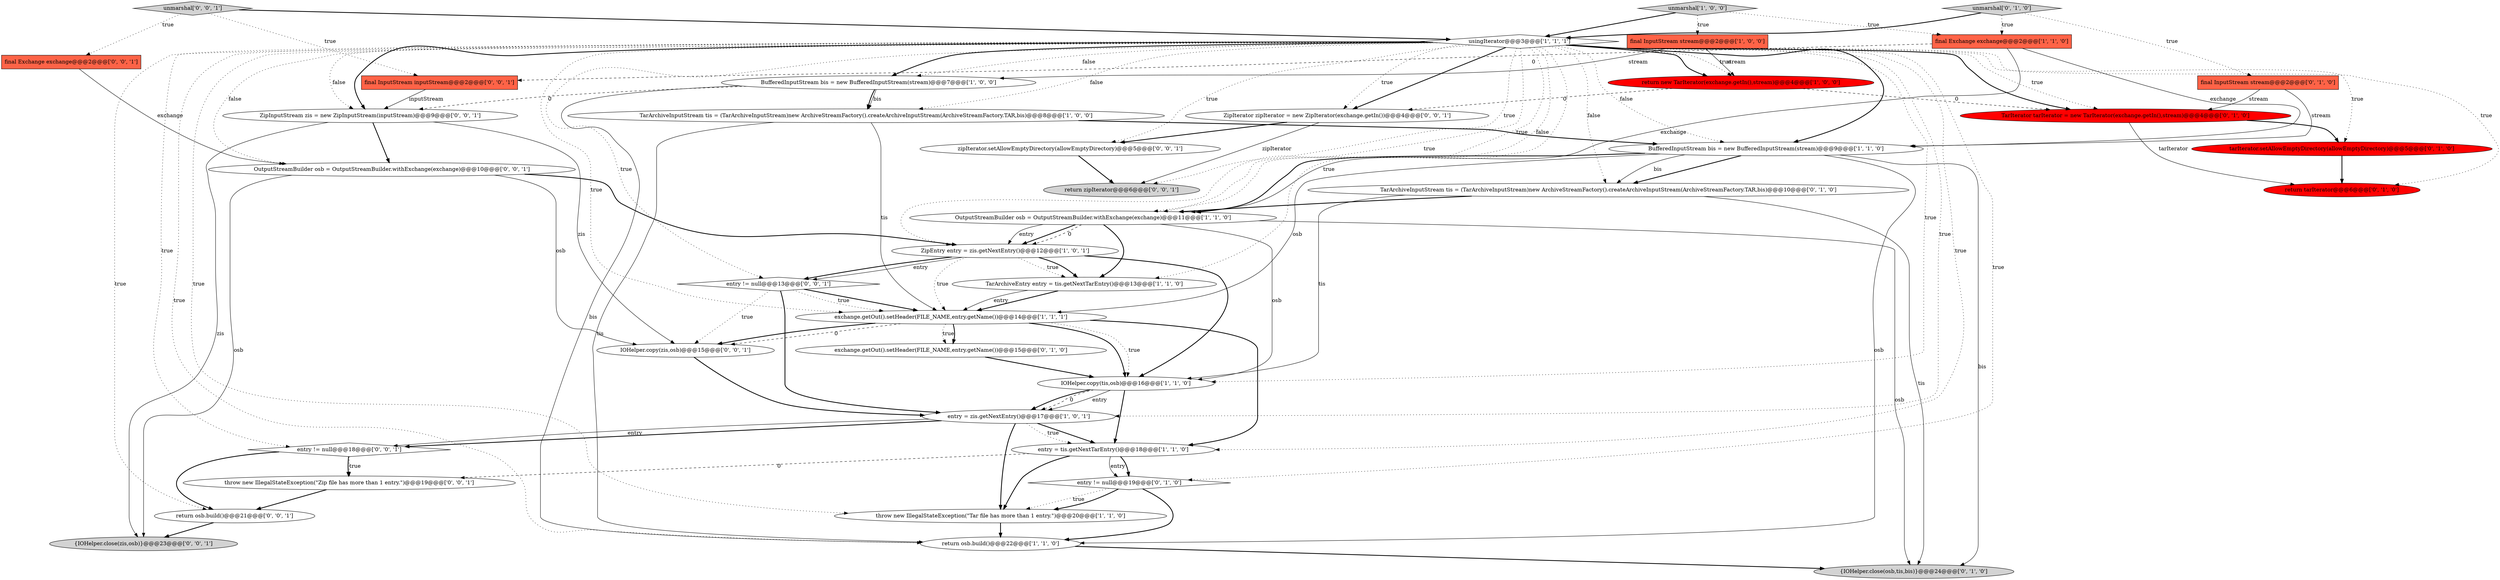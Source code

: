 digraph {
39 [style = filled, label = "return zipIterator@@@6@@@['0', '0', '1']", fillcolor = lightgray, shape = ellipse image = "AAA0AAABBB3BBB"];
10 [style = filled, label = "final Exchange exchange@@@2@@@['1', '1', '0']", fillcolor = tomato, shape = box image = "AAA0AAABBB1BBB"];
22 [style = filled, label = "return tarIterator@@@6@@@['0', '1', '0']", fillcolor = red, shape = ellipse image = "AAA1AAABBB2BBB"];
35 [style = filled, label = "OutputStreamBuilder osb = OutputStreamBuilder.withExchange(exchange)@@@10@@@['0', '0', '1']", fillcolor = white, shape = ellipse image = "AAA0AAABBB3BBB"];
3 [style = filled, label = "BufferedInputStream bis = new BufferedInputStream(stream)@@@7@@@['1', '0', '0']", fillcolor = white, shape = ellipse image = "AAA0AAABBB1BBB"];
28 [style = filled, label = "ZipIterator zipIterator = new ZipIterator(exchange.getIn())@@@4@@@['0', '0', '1']", fillcolor = white, shape = ellipse image = "AAA0AAABBB3BBB"];
32 [style = filled, label = "return osb.build()@@@21@@@['0', '0', '1']", fillcolor = white, shape = ellipse image = "AAA0AAABBB3BBB"];
33 [style = filled, label = "final InputStream inputStream@@@2@@@['0', '0', '1']", fillcolor = tomato, shape = box image = "AAA0AAABBB3BBB"];
37 [style = filled, label = "IOHelper.copy(zis,osb)@@@15@@@['0', '0', '1']", fillcolor = white, shape = ellipse image = "AAA0AAABBB3BBB"];
38 [style = filled, label = "zipIterator.setAllowEmptyDirectory(allowEmptyDirectory)@@@5@@@['0', '0', '1']", fillcolor = white, shape = ellipse image = "AAA0AAABBB3BBB"];
12 [style = filled, label = "return osb.build()@@@22@@@['1', '1', '0']", fillcolor = white, shape = ellipse image = "AAA0AAABBB1BBB"];
9 [style = filled, label = "TarArchiveEntry entry = tis.getNextTarEntry()@@@13@@@['1', '1', '0']", fillcolor = white, shape = ellipse image = "AAA0AAABBB1BBB"];
21 [style = filled, label = "tarIterator.setAllowEmptyDirectory(allowEmptyDirectory)@@@5@@@['0', '1', '0']", fillcolor = red, shape = ellipse image = "AAA1AAABBB2BBB"];
4 [style = filled, label = "unmarshal['1', '0', '0']", fillcolor = lightgray, shape = diamond image = "AAA0AAABBB1BBB"];
19 [style = filled, label = "{IOHelper.close(osb,tis,bis)}@@@24@@@['0', '1', '0']", fillcolor = lightgray, shape = ellipse image = "AAA0AAABBB2BBB"];
18 [style = filled, label = "entry != null@@@19@@@['0', '1', '0']", fillcolor = white, shape = diamond image = "AAA0AAABBB2BBB"];
27 [style = filled, label = "final Exchange exchange@@@2@@@['0', '0', '1']", fillcolor = tomato, shape = box image = "AAA0AAABBB3BBB"];
0 [style = filled, label = "ZipEntry entry = zis.getNextEntry()@@@12@@@['1', '0', '1']", fillcolor = white, shape = ellipse image = "AAA0AAABBB1BBB"];
2 [style = filled, label = "OutputStreamBuilder osb = OutputStreamBuilder.withExchange(exchange)@@@11@@@['1', '1', '0']", fillcolor = white, shape = ellipse image = "AAA0AAABBB1BBB"];
13 [style = filled, label = "throw new IllegalStateException(\"Tar file has more than 1 entry.\")@@@20@@@['1', '1', '0']", fillcolor = white, shape = ellipse image = "AAA0AAABBB1BBB"];
6 [style = filled, label = "exchange.getOut().setHeader(FILE_NAME,entry.getName())@@@14@@@['1', '1', '1']", fillcolor = white, shape = ellipse image = "AAA0AAABBB1BBB"];
31 [style = filled, label = "entry != null@@@18@@@['0', '0', '1']", fillcolor = white, shape = diamond image = "AAA0AAABBB3BBB"];
30 [style = filled, label = "ZipInputStream zis = new ZipInputStream(inputStream)@@@9@@@['0', '0', '1']", fillcolor = white, shape = ellipse image = "AAA0AAABBB3BBB"];
8 [style = filled, label = "TarArchiveInputStream tis = (TarArchiveInputStream)new ArchiveStreamFactory().createArchiveInputStream(ArchiveStreamFactory.TAR,bis)@@@8@@@['1', '0', '0']", fillcolor = white, shape = ellipse image = "AAA0AAABBB1BBB"];
29 [style = filled, label = "unmarshal['0', '0', '1']", fillcolor = lightgray, shape = diamond image = "AAA0AAABBB3BBB"];
15 [style = filled, label = "usingIterator@@@3@@@['1', '1', '1']", fillcolor = white, shape = diamond image = "AAA0AAABBB1BBB"];
16 [style = filled, label = "return new TarIterator(exchange.getIn(),stream)@@@4@@@['1', '0', '0']", fillcolor = red, shape = ellipse image = "AAA1AAABBB1BBB"];
7 [style = filled, label = "final InputStream stream@@@2@@@['1', '0', '0']", fillcolor = tomato, shape = box image = "AAA0AAABBB1BBB"];
20 [style = filled, label = "final InputStream stream@@@2@@@['0', '1', '0']", fillcolor = tomato, shape = box image = "AAA0AAABBB2BBB"];
36 [style = filled, label = "entry != null@@@13@@@['0', '0', '1']", fillcolor = white, shape = diamond image = "AAA0AAABBB3BBB"];
5 [style = filled, label = "entry = tis.getNextTarEntry()@@@18@@@['1', '1', '0']", fillcolor = white, shape = ellipse image = "AAA0AAABBB1BBB"];
34 [style = filled, label = "{IOHelper.close(zis,osb)}@@@23@@@['0', '0', '1']", fillcolor = lightgray, shape = ellipse image = "AAA0AAABBB3BBB"];
11 [style = filled, label = "IOHelper.copy(tis,osb)@@@16@@@['1', '1', '0']", fillcolor = white, shape = ellipse image = "AAA0AAABBB1BBB"];
26 [style = filled, label = "throw new IllegalStateException(\"Zip file has more than 1 entry.\")@@@19@@@['0', '0', '1']", fillcolor = white, shape = ellipse image = "AAA0AAABBB3BBB"];
23 [style = filled, label = "TarIterator tarIterator = new TarIterator(exchange.getIn(),stream)@@@4@@@['0', '1', '0']", fillcolor = red, shape = ellipse image = "AAA1AAABBB2BBB"];
1 [style = filled, label = "entry = zis.getNextEntry()@@@17@@@['1', '0', '1']", fillcolor = white, shape = ellipse image = "AAA0AAABBB1BBB"];
14 [style = filled, label = "BufferedInputStream bis = new BufferedInputStream(stream)@@@9@@@['1', '1', '0']", fillcolor = white, shape = ellipse image = "AAA0AAABBB1BBB"];
24 [style = filled, label = "unmarshal['0', '1', '0']", fillcolor = lightgray, shape = diamond image = "AAA0AAABBB2BBB"];
25 [style = filled, label = "exchange.getOut().setHeader(FILE_NAME,entry.getName())@@@15@@@['0', '1', '0']", fillcolor = white, shape = ellipse image = "AAA0AAABBB2BBB"];
17 [style = filled, label = "TarArchiveInputStream tis = (TarArchiveInputStream)new ArchiveStreamFactory().createArchiveInputStream(ArchiveStreamFactory.TAR,bis)@@@10@@@['0', '1', '0']", fillcolor = white, shape = ellipse image = "AAA0AAABBB2BBB"];
1->5 [style = bold, label=""];
36->6 [style = dotted, label="true"];
29->15 [style = bold, label=""];
15->31 [style = dotted, label="true"];
28->38 [style = bold, label=""];
4->15 [style = bold, label=""];
20->23 [style = solid, label="stream"];
35->34 [style = solid, label="osb"];
4->7 [style = dotted, label="true"];
14->17 [style = bold, label=""];
17->11 [style = solid, label="tis"];
32->34 [style = bold, label=""];
15->21 [style = dotted, label="true"];
0->6 [style = dotted, label="true"];
38->39 [style = bold, label=""];
2->0 [style = solid, label="entry"];
1->13 [style = bold, label=""];
15->9 [style = dotted, label="true"];
9->6 [style = bold, label=""];
7->3 [style = solid, label="stream"];
15->17 [style = dotted, label="false"];
23->22 [style = solid, label="tarIterator"];
30->37 [style = solid, label="zis"];
6->11 [style = bold, label=""];
5->18 [style = solid, label="entry"];
6->11 [style = dotted, label="true"];
1->31 [style = bold, label=""];
16->28 [style = dashed, label="0"];
18->13 [style = dotted, label="true"];
17->19 [style = solid, label="tis"];
36->6 [style = bold, label=""];
26->32 [style = bold, label=""];
3->8 [style = solid, label="bis"];
15->14 [style = dotted, label="false"];
5->26 [style = dashed, label="0"];
27->35 [style = solid, label="exchange"];
15->2 [style = dotted, label="true"];
37->1 [style = bold, label=""];
15->18 [style = dotted, label="true"];
14->6 [style = solid, label="osb"];
18->12 [style = bold, label=""];
35->37 [style = solid, label="osb"];
14->19 [style = solid, label="bis"];
2->9 [style = bold, label=""];
15->16 [style = dotted, label="true"];
6->37 [style = dashed, label="0"];
14->17 [style = solid, label="bis"];
0->36 [style = bold, label=""];
15->13 [style = dotted, label="true"];
15->2 [style = dotted, label="false"];
35->0 [style = bold, label=""];
13->12 [style = bold, label=""];
7->16 [style = solid, label="stream"];
17->2 [style = bold, label=""];
21->22 [style = bold, label=""];
6->25 [style = dotted, label="true"];
14->12 [style = solid, label="osb"];
15->12 [style = dotted, label="true"];
9->6 [style = solid, label="entry"];
2->19 [style = solid, label="osb"];
15->35 [style = dotted, label="false"];
15->5 [style = dotted, label="true"];
10->14 [style = solid, label="exchange"];
3->30 [style = dashed, label="0"];
15->30 [style = dotted, label="false"];
15->14 [style = bold, label=""];
4->10 [style = dotted, label="true"];
6->25 [style = bold, label=""];
31->32 [style = bold, label=""];
8->12 [style = solid, label="tis"];
8->14 [style = bold, label=""];
0->11 [style = bold, label=""];
5->18 [style = bold, label=""];
15->3 [style = bold, label=""];
15->0 [style = dotted, label="true"];
3->12 [style = solid, label="bis"];
36->37 [style = dotted, label="true"];
15->32 [style = dotted, label="true"];
15->28 [style = dotted, label="true"];
6->37 [style = bold, label=""];
6->5 [style = bold, label=""];
11->5 [style = bold, label=""];
31->26 [style = bold, label=""];
2->0 [style = bold, label=""];
30->35 [style = bold, label=""];
15->28 [style = bold, label=""];
3->8 [style = bold, label=""];
5->13 [style = bold, label=""];
24->20 [style = dotted, label="true"];
15->11 [style = dotted, label="true"];
14->2 [style = bold, label=""];
15->23 [style = dotted, label="true"];
0->9 [style = dotted, label="true"];
15->8 [style = dotted, label="false"];
24->15 [style = bold, label=""];
15->23 [style = bold, label=""];
0->9 [style = bold, label=""];
15->3 [style = dotted, label="false"];
8->6 [style = solid, label="tis"];
15->39 [style = dotted, label="true"];
28->39 [style = solid, label="zipIterator"];
11->1 [style = solid, label="entry"];
11->1 [style = bold, label=""];
29->27 [style = dotted, label="true"];
10->2 [style = solid, label="exchange"];
15->36 [style = dotted, label="true"];
33->30 [style = solid, label="inputStream"];
15->22 [style = dotted, label="true"];
16->23 [style = dashed, label="0"];
10->33 [style = dashed, label="0"];
15->30 [style = bold, label=""];
15->16 [style = bold, label=""];
36->1 [style = bold, label=""];
20->14 [style = solid, label="stream"];
0->36 [style = solid, label="entry"];
24->10 [style = dotted, label="true"];
11->1 [style = dashed, label="0"];
2->0 [style = dashed, label="0"];
23->21 [style = bold, label=""];
31->26 [style = dotted, label="true"];
25->11 [style = bold, label=""];
15->1 [style = dotted, label="true"];
15->6 [style = dotted, label="true"];
18->13 [style = bold, label=""];
30->34 [style = solid, label="zis"];
15->38 [style = dotted, label="true"];
29->33 [style = dotted, label="true"];
12->19 [style = bold, label=""];
2->11 [style = solid, label="osb"];
1->5 [style = dotted, label="true"];
1->31 [style = solid, label="entry"];
}
